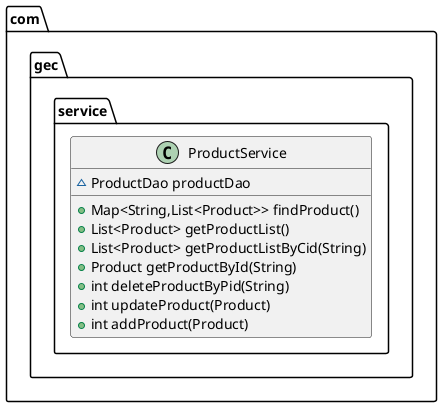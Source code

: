@startuml
class com.gec.service.ProductService {
~ ProductDao productDao
+ Map<String,List<Product>> findProduct()
+ List<Product> getProductList()
+ List<Product> getProductListByCid(String)
+ Product getProductById(String)
+ int deleteProductByPid(String)
+ int updateProduct(Product)
+ int addProduct(Product)
}
@enduml